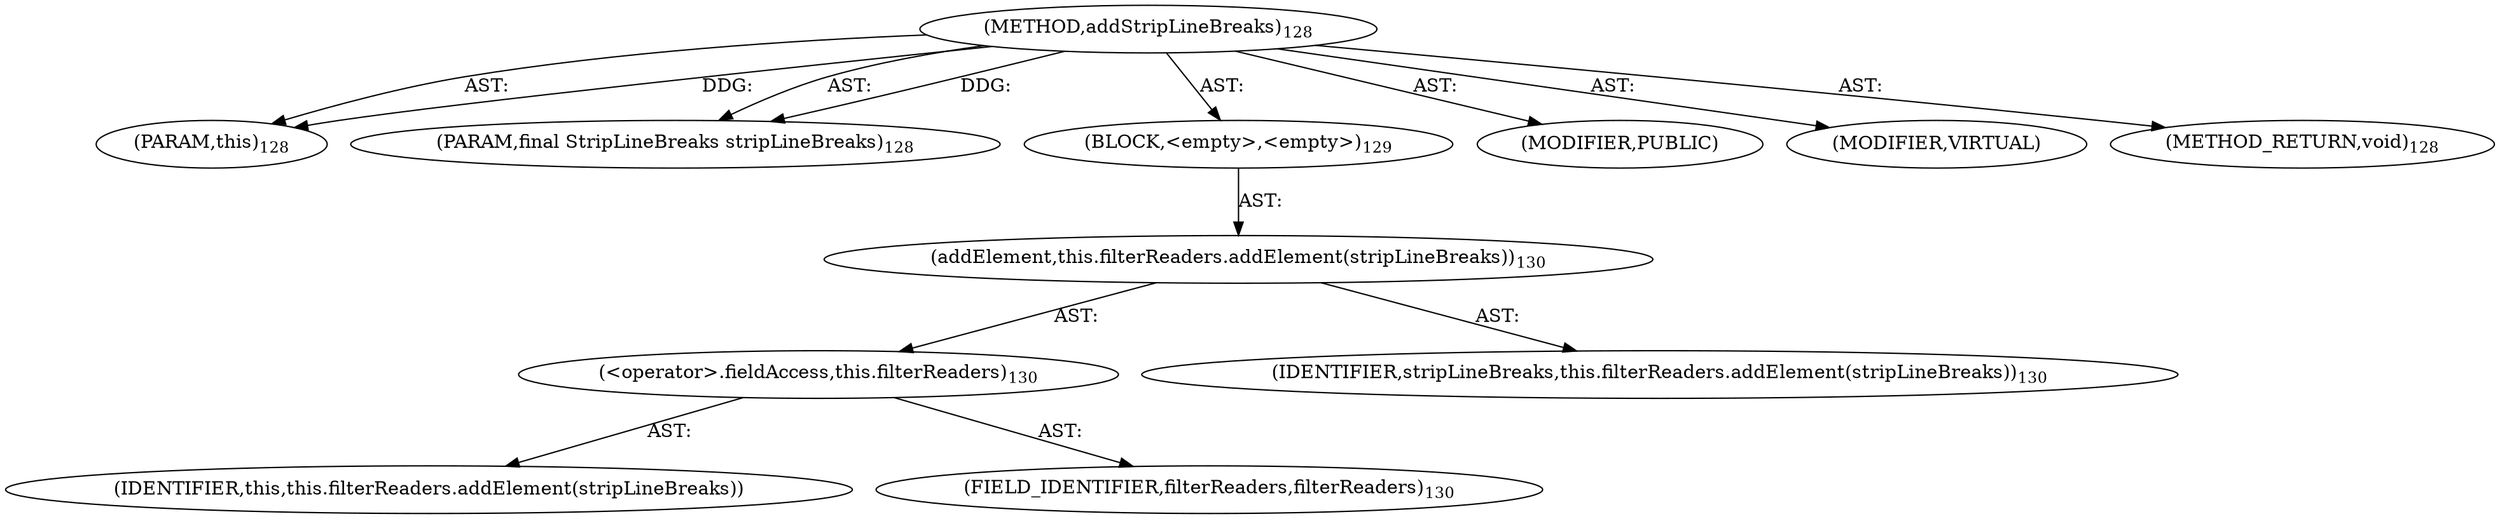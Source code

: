 digraph "addStripLineBreaks" {  
"111669149706" [label = <(METHOD,addStripLineBreaks)<SUB>128</SUB>> ]
"115964117012" [label = <(PARAM,this)<SUB>128</SUB>> ]
"115964117013" [label = <(PARAM,final StripLineBreaks stripLineBreaks)<SUB>128</SUB>> ]
"25769803786" [label = <(BLOCK,&lt;empty&gt;,&lt;empty&gt;)<SUB>129</SUB>> ]
"30064771091" [label = <(addElement,this.filterReaders.addElement(stripLineBreaks))<SUB>130</SUB>> ]
"30064771092" [label = <(&lt;operator&gt;.fieldAccess,this.filterReaders)<SUB>130</SUB>> ]
"68719476757" [label = <(IDENTIFIER,this,this.filterReaders.addElement(stripLineBreaks))> ]
"55834574858" [label = <(FIELD_IDENTIFIER,filterReaders,filterReaders)<SUB>130</SUB>> ]
"68719476758" [label = <(IDENTIFIER,stripLineBreaks,this.filterReaders.addElement(stripLineBreaks))<SUB>130</SUB>> ]
"133143986197" [label = <(MODIFIER,PUBLIC)> ]
"133143986198" [label = <(MODIFIER,VIRTUAL)> ]
"128849018890" [label = <(METHOD_RETURN,void)<SUB>128</SUB>> ]
  "111669149706" -> "115964117012"  [ label = "AST: "] 
  "111669149706" -> "115964117013"  [ label = "AST: "] 
  "111669149706" -> "25769803786"  [ label = "AST: "] 
  "111669149706" -> "133143986197"  [ label = "AST: "] 
  "111669149706" -> "133143986198"  [ label = "AST: "] 
  "111669149706" -> "128849018890"  [ label = "AST: "] 
  "25769803786" -> "30064771091"  [ label = "AST: "] 
  "30064771091" -> "30064771092"  [ label = "AST: "] 
  "30064771091" -> "68719476758"  [ label = "AST: "] 
  "30064771092" -> "68719476757"  [ label = "AST: "] 
  "30064771092" -> "55834574858"  [ label = "AST: "] 
  "111669149706" -> "115964117012"  [ label = "DDG: "] 
  "111669149706" -> "115964117013"  [ label = "DDG: "] 
}
